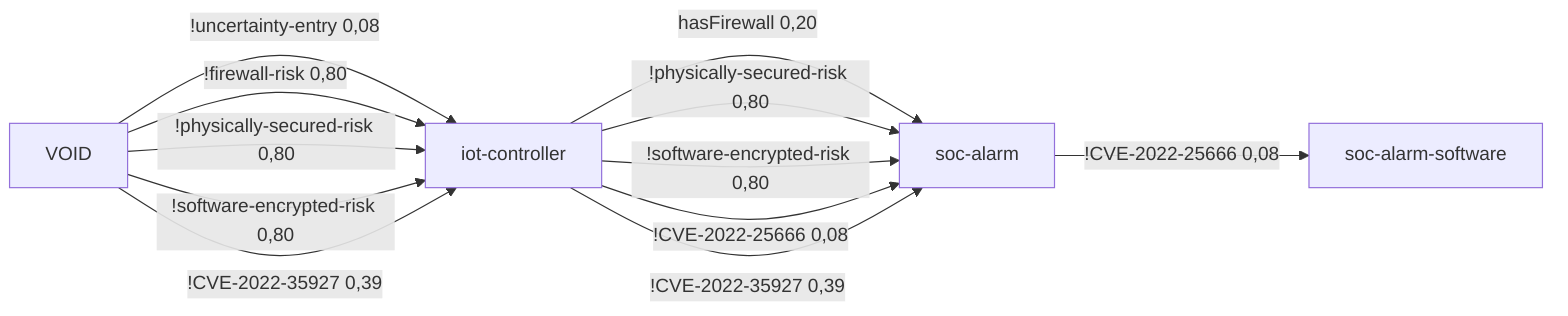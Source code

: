 %% AttributeChange [4mqualcom/apq8096[0m to [4m2.1[0m for node [4miot-controller[0m
%%  VOID -[1,00]->  iot-controller -[0,98]->  soc-alarm -[0,08]-> soc-alarm-software 15,64 0,08
flowchart LR
	iot-controller[iot-controller]
	soc-alarm[soc-alarm]
	soc-alarm-software[soc-alarm-software]
	VOID[VOID]
	iot-controller -->|hasFirewall 0,20| soc-alarm
	iot-controller -->|!physically-secured-risk 0,80| soc-alarm
	iot-controller -->|!software-encrypted-risk 0,80| soc-alarm
	iot-controller -->|!CVE-2022-25666 0,08| soc-alarm
	iot-controller -->|!CVE-2022-35927 0,39| soc-alarm
	soc-alarm -->|!CVE-2022-25666 0,08| soc-alarm-software
	VOID -->|!uncertainty-entry 0,08| iot-controller
	VOID -->|!firewall-risk 0,80| iot-controller
	VOID -->|!physically-secured-risk 0,80| iot-controller
	VOID -->|!software-encrypted-risk 0,80| iot-controller
	VOID -->|!CVE-2022-35927 0,39| iot-controller